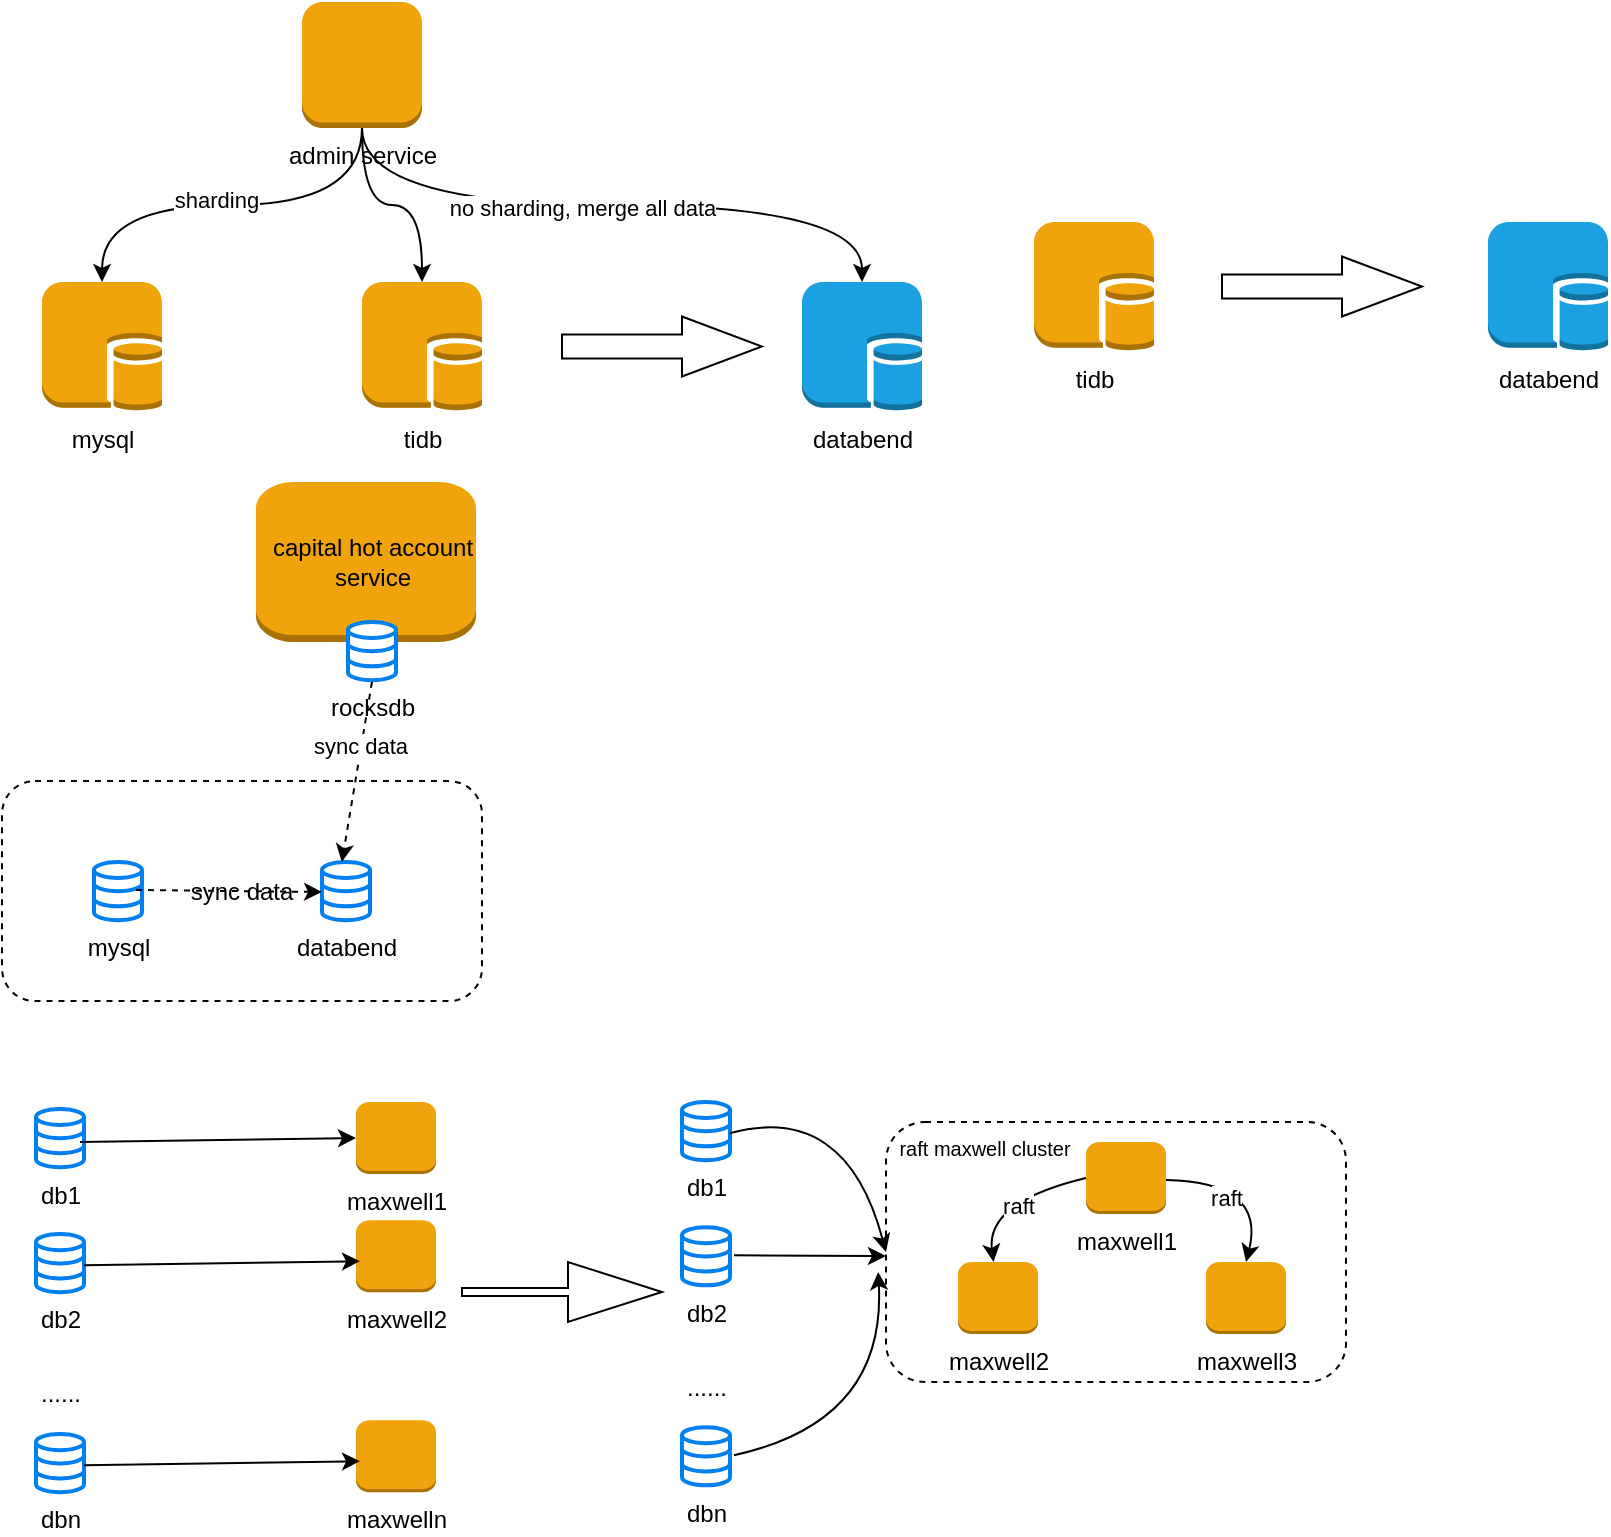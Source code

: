 <mxfile version="22.1.4" type="github">
  <diagram name="第 1 页" id="1BEC1NTxo78naEWhqVpl">
    <mxGraphModel dx="858" dy="509" grid="1" gridSize="10" guides="1" tooltips="1" connect="1" arrows="1" fold="1" page="1" pageScale="1" pageWidth="827" pageHeight="1169" math="0" shadow="0">
      <root>
        <mxCell id="0" />
        <mxCell id="1" parent="0" />
        <mxCell id="iMVuX8X0MwT_ZD3ftQ2W-7" style="edgeStyle=orthogonalEdgeStyle;orthogonalLoop=1;jettySize=auto;html=1;exitX=0.5;exitY=1;exitDx=0;exitDy=0;exitPerimeter=0;curved=1;" edge="1" parent="1" source="iMVuX8X0MwT_ZD3ftQ2W-3" target="iMVuX8X0MwT_ZD3ftQ2W-4">
          <mxGeometry relative="1" as="geometry" />
        </mxCell>
        <mxCell id="iMVuX8X0MwT_ZD3ftQ2W-28" value="sharding" style="edgeLabel;html=1;align=center;verticalAlign=middle;resizable=0;points=[];" vertex="1" connectable="0" parent="iMVuX8X0MwT_ZD3ftQ2W-7">
          <mxGeometry x="0.087" y="-3" relative="1" as="geometry">
            <mxPoint x="1" as="offset" />
          </mxGeometry>
        </mxCell>
        <mxCell id="iMVuX8X0MwT_ZD3ftQ2W-9" style="edgeStyle=orthogonalEdgeStyle;orthogonalLoop=1;jettySize=auto;html=1;exitX=0.5;exitY=1;exitDx=0;exitDy=0;exitPerimeter=0;curved=1;" edge="1" parent="1" source="iMVuX8X0MwT_ZD3ftQ2W-3" target="iMVuX8X0MwT_ZD3ftQ2W-5">
          <mxGeometry relative="1" as="geometry" />
        </mxCell>
        <mxCell id="iMVuX8X0MwT_ZD3ftQ2W-29" value="no sharding, merge all data" style="edgeLabel;html=1;align=center;verticalAlign=middle;resizable=0;points=[];" vertex="1" connectable="0" parent="iMVuX8X0MwT_ZD3ftQ2W-9">
          <mxGeometry x="-0.098" relative="1" as="geometry">
            <mxPoint x="1" y="1" as="offset" />
          </mxGeometry>
        </mxCell>
        <mxCell id="iMVuX8X0MwT_ZD3ftQ2W-3" value="admin service" style="outlineConnect=0;dashed=0;verticalLabelPosition=bottom;verticalAlign=top;align=center;html=1;shape=mxgraph.aws3.instance;fillColor=#f0a30a;fontColor=#000000;strokeColor=#BD7000;" vertex="1" parent="1">
          <mxGeometry x="150" y="20" width="60" height="63" as="geometry" />
        </mxCell>
        <mxCell id="iMVuX8X0MwT_ZD3ftQ2W-4" value="mysql" style="outlineConnect=0;dashed=0;verticalLabelPosition=bottom;verticalAlign=top;align=center;html=1;shape=mxgraph.aws3.db_on_instance;fillColor=#f0a30a;fontColor=#000000;strokeColor=#BD7000;" vertex="1" parent="1">
          <mxGeometry x="20" y="160" width="60" height="64.5" as="geometry" />
        </mxCell>
        <mxCell id="iMVuX8X0MwT_ZD3ftQ2W-5" value="databend" style="outlineConnect=0;dashed=0;verticalLabelPosition=bottom;verticalAlign=top;align=center;html=1;shape=mxgraph.aws3.db_on_instance;fillColor=#1ba1e2;fontColor=#000000;strokeColor=#006EAF;" vertex="1" parent="1">
          <mxGeometry x="400" y="160" width="60" height="64.5" as="geometry" />
        </mxCell>
        <mxCell id="iMVuX8X0MwT_ZD3ftQ2W-6" value="tidb" style="outlineConnect=0;dashed=0;verticalLabelPosition=bottom;verticalAlign=top;align=center;html=1;shape=mxgraph.aws3.db_on_instance;fillColor=#f0a30a;fontColor=#000000;strokeColor=#BD7000;" vertex="1" parent="1">
          <mxGeometry x="180" y="160" width="60" height="64.5" as="geometry" />
        </mxCell>
        <mxCell id="iMVuX8X0MwT_ZD3ftQ2W-8" style="edgeStyle=orthogonalEdgeStyle;orthogonalLoop=1;jettySize=auto;html=1;exitX=0.5;exitY=1;exitDx=0;exitDy=0;exitPerimeter=0;entryX=0.5;entryY=0;entryDx=0;entryDy=0;entryPerimeter=0;curved=1;" edge="1" parent="1" source="iMVuX8X0MwT_ZD3ftQ2W-3" target="iMVuX8X0MwT_ZD3ftQ2W-6">
          <mxGeometry relative="1" as="geometry" />
        </mxCell>
        <mxCell id="iMVuX8X0MwT_ZD3ftQ2W-10" value="" style="html=1;shadow=0;dashed=0;align=center;verticalAlign=middle;shape=mxgraph.arrows2.arrow;dy=0.6;dx=40;notch=0;" vertex="1" parent="1">
          <mxGeometry x="280" y="177.25" width="100" height="30" as="geometry" />
        </mxCell>
        <mxCell id="iMVuX8X0MwT_ZD3ftQ2W-11" value="tidb" style="outlineConnect=0;dashed=0;verticalLabelPosition=bottom;verticalAlign=top;align=center;html=1;shape=mxgraph.aws3.db_on_instance;fillColor=#f0a30a;fontColor=#000000;strokeColor=#BD7000;" vertex="1" parent="1">
          <mxGeometry x="516" y="130" width="60" height="64.5" as="geometry" />
        </mxCell>
        <mxCell id="iMVuX8X0MwT_ZD3ftQ2W-12" value="" style="html=1;shadow=0;dashed=0;align=center;verticalAlign=middle;shape=mxgraph.arrows2.arrow;dy=0.6;dx=40;notch=0;" vertex="1" parent="1">
          <mxGeometry x="610" y="147.25" width="100" height="30" as="geometry" />
        </mxCell>
        <mxCell id="iMVuX8X0MwT_ZD3ftQ2W-13" value="databend" style="outlineConnect=0;dashed=0;verticalLabelPosition=bottom;verticalAlign=top;align=center;html=1;shape=mxgraph.aws3.db_on_instance;fillColor=#1ba1e2;fontColor=#000000;strokeColor=#006EAF;" vertex="1" parent="1">
          <mxGeometry x="743" y="130" width="60" height="64.5" as="geometry" />
        </mxCell>
        <mxCell id="iMVuX8X0MwT_ZD3ftQ2W-18" value="" style="outlineConnect=0;dashed=0;verticalLabelPosition=bottom;verticalAlign=top;align=center;html=1;shape=mxgraph.aws3.instance;fillColor=#f0a30a;fontColor=#000000;strokeColor=#BD7000;" vertex="1" parent="1">
          <mxGeometry x="127" y="260" width="110" height="80" as="geometry" />
        </mxCell>
        <mxCell id="iMVuX8X0MwT_ZD3ftQ2W-20" value="rocksdb" style="html=1;verticalLabelPosition=bottom;align=center;labelBackgroundColor=#ffffff;verticalAlign=top;strokeWidth=2;strokeColor=#0080F0;shadow=0;dashed=0;shape=mxgraph.ios7.icons.data;" vertex="1" parent="1">
          <mxGeometry x="173" y="330" width="24" height="29.1" as="geometry" />
        </mxCell>
        <mxCell id="iMVuX8X0MwT_ZD3ftQ2W-21" value="sync data" style="rounded=1;whiteSpace=wrap;html=1;dashed=1;" vertex="1" parent="1">
          <mxGeometry y="409.55" width="240" height="110" as="geometry" />
        </mxCell>
        <mxCell id="iMVuX8X0MwT_ZD3ftQ2W-22" value="mysql" style="html=1;verticalLabelPosition=bottom;align=center;labelBackgroundColor=#ffffff;verticalAlign=top;strokeWidth=2;strokeColor=#0080F0;shadow=0;dashed=0;shape=mxgraph.ios7.icons.data;" vertex="1" parent="1">
          <mxGeometry x="46" y="450" width="24" height="29.1" as="geometry" />
        </mxCell>
        <mxCell id="iMVuX8X0MwT_ZD3ftQ2W-23" value="databend" style="html=1;verticalLabelPosition=bottom;align=center;labelBackgroundColor=#ffffff;verticalAlign=top;strokeWidth=2;strokeColor=#0080F0;shadow=0;dashed=0;shape=mxgraph.ios7.icons.data;" vertex="1" parent="1">
          <mxGeometry x="160" y="450" width="24" height="29.1" as="geometry" />
        </mxCell>
        <mxCell id="iMVuX8X0MwT_ZD3ftQ2W-24" value="" style="endArrow=classic;html=1;rounded=0;entryX=0;entryY=0.515;entryDx=0;entryDy=0;entryPerimeter=0;exitX=0.875;exitY=0.481;exitDx=0;exitDy=0;exitPerimeter=0;dashed=1;" edge="1" parent="1" source="iMVuX8X0MwT_ZD3ftQ2W-22" target="iMVuX8X0MwT_ZD3ftQ2W-23">
          <mxGeometry width="50" height="50" relative="1" as="geometry">
            <mxPoint x="70" y="470" as="sourcePoint" />
            <mxPoint x="120" y="420" as="targetPoint" />
          </mxGeometry>
        </mxCell>
        <mxCell id="iMVuX8X0MwT_ZD3ftQ2W-25" value="capital hot account &lt;br&gt;service" style="text;html=1;align=center;verticalAlign=middle;resizable=0;points=[];autosize=1;strokeColor=none;fillColor=none;" vertex="1" parent="1">
          <mxGeometry x="125" y="280" width="120" height="40" as="geometry" />
        </mxCell>
        <mxCell id="iMVuX8X0MwT_ZD3ftQ2W-26" value="" style="endArrow=classic;html=1;entryX=0.708;entryY=0.368;entryDx=0;entryDy=0;entryPerimeter=0;dashed=1;curved=1;" edge="1" parent="1" target="iMVuX8X0MwT_ZD3ftQ2W-21">
          <mxGeometry width="50" height="50" relative="1" as="geometry">
            <mxPoint x="185" y="360" as="sourcePoint" />
            <mxPoint x="310" y="340" as="targetPoint" />
          </mxGeometry>
        </mxCell>
        <mxCell id="iMVuX8X0MwT_ZD3ftQ2W-27" value="sync data" style="edgeLabel;html=1;align=center;verticalAlign=middle;resizable=0;points=[];" vertex="1" connectable="0" parent="iMVuX8X0MwT_ZD3ftQ2W-26">
          <mxGeometry x="-0.287" y="-1" relative="1" as="geometry">
            <mxPoint as="offset" />
          </mxGeometry>
        </mxCell>
        <mxCell id="iMVuX8X0MwT_ZD3ftQ2W-30" value="db1" style="html=1;verticalLabelPosition=bottom;align=center;labelBackgroundColor=#ffffff;verticalAlign=top;strokeWidth=2;strokeColor=#0080F0;shadow=0;dashed=0;shape=mxgraph.ios7.icons.data;" vertex="1" parent="1">
          <mxGeometry x="17" y="573.48" width="24" height="29.1" as="geometry" />
        </mxCell>
        <mxCell id="iMVuX8X0MwT_ZD3ftQ2W-31" value="db2" style="html=1;verticalLabelPosition=bottom;align=center;labelBackgroundColor=#ffffff;verticalAlign=top;strokeWidth=2;strokeColor=#0080F0;shadow=0;dashed=0;shape=mxgraph.ios7.icons.data;" vertex="1" parent="1">
          <mxGeometry x="17" y="636.05" width="24" height="29.1" as="geometry" />
        </mxCell>
        <mxCell id="iMVuX8X0MwT_ZD3ftQ2W-32" value="dbn" style="html=1;verticalLabelPosition=bottom;align=center;labelBackgroundColor=#ffffff;verticalAlign=top;strokeWidth=2;strokeColor=#0080F0;shadow=0;dashed=0;shape=mxgraph.ios7.icons.data;" vertex="1" parent="1">
          <mxGeometry x="17" y="736.05" width="24" height="29.1" as="geometry" />
        </mxCell>
        <mxCell id="iMVuX8X0MwT_ZD3ftQ2W-33" value="......" style="text;html=1;align=center;verticalAlign=middle;resizable=0;points=[];autosize=1;strokeColor=none;fillColor=none;" vertex="1" parent="1">
          <mxGeometry x="9" y="701.05" width="40" height="30" as="geometry" />
        </mxCell>
        <mxCell id="iMVuX8X0MwT_ZD3ftQ2W-34" value="maxwell1" style="outlineConnect=0;dashed=0;verticalLabelPosition=bottom;verticalAlign=top;align=center;html=1;shape=mxgraph.aws3.instance;fillColor=#f0a30a;fontColor=#000000;strokeColor=#BD7000;" vertex="1" parent="1">
          <mxGeometry x="177" y="570" width="40" height="36.05" as="geometry" />
        </mxCell>
        <mxCell id="iMVuX8X0MwT_ZD3ftQ2W-35" value="maxwell2" style="outlineConnect=0;dashed=0;verticalLabelPosition=bottom;verticalAlign=top;align=center;html=1;shape=mxgraph.aws3.instance;fillColor=#f0a30a;fontColor=#000000;strokeColor=#BD7000;" vertex="1" parent="1">
          <mxGeometry x="177" y="629.1" width="40" height="36.05" as="geometry" />
        </mxCell>
        <mxCell id="iMVuX8X0MwT_ZD3ftQ2W-36" value="maxwelln" style="outlineConnect=0;dashed=0;verticalLabelPosition=bottom;verticalAlign=top;align=center;html=1;shape=mxgraph.aws3.instance;fillColor=#f0a30a;fontColor=#000000;strokeColor=#BD7000;" vertex="1" parent="1">
          <mxGeometry x="177" y="729.1" width="40" height="36.05" as="geometry" />
        </mxCell>
        <mxCell id="iMVuX8X0MwT_ZD3ftQ2W-38" value="" style="endArrow=classic;html=1;rounded=0;exitX=0.917;exitY=0.569;exitDx=0;exitDy=0;exitPerimeter=0;entryX=0;entryY=0.5;entryDx=0;entryDy=0;entryPerimeter=0;" edge="1" parent="1" source="iMVuX8X0MwT_ZD3ftQ2W-30" target="iMVuX8X0MwT_ZD3ftQ2W-34">
          <mxGeometry width="50" height="50" relative="1" as="geometry">
            <mxPoint x="117" y="576.05" as="sourcePoint" />
            <mxPoint x="167" y="526.05" as="targetPoint" />
          </mxGeometry>
        </mxCell>
        <mxCell id="iMVuX8X0MwT_ZD3ftQ2W-39" value="" style="endArrow=classic;html=1;rounded=0;exitX=0.917;exitY=0.569;exitDx=0;exitDy=0;exitPerimeter=0;entryX=0;entryY=0.5;entryDx=0;entryDy=0;entryPerimeter=0;" edge="1" parent="1">
          <mxGeometry width="50" height="50" relative="1" as="geometry">
            <mxPoint x="41" y="651.6" as="sourcePoint" />
            <mxPoint x="179" y="649.6" as="targetPoint" />
          </mxGeometry>
        </mxCell>
        <mxCell id="iMVuX8X0MwT_ZD3ftQ2W-40" value="" style="endArrow=classic;html=1;rounded=0;exitX=0.917;exitY=0.569;exitDx=0;exitDy=0;exitPerimeter=0;entryX=0;entryY=0.5;entryDx=0;entryDy=0;entryPerimeter=0;" edge="1" parent="1">
          <mxGeometry width="50" height="50" relative="1" as="geometry">
            <mxPoint x="41" y="751.6" as="sourcePoint" />
            <mxPoint x="179" y="749.6" as="targetPoint" />
          </mxGeometry>
        </mxCell>
        <mxCell id="iMVuX8X0MwT_ZD3ftQ2W-41" value="db1" style="html=1;verticalLabelPosition=bottom;align=center;labelBackgroundColor=#ffffff;verticalAlign=top;strokeWidth=2;strokeColor=#0080F0;shadow=0;dashed=0;shape=mxgraph.ios7.icons.data;" vertex="1" parent="1">
          <mxGeometry x="340" y="570" width="24" height="29.1" as="geometry" />
        </mxCell>
        <mxCell id="iMVuX8X0MwT_ZD3ftQ2W-42" value="db2" style="html=1;verticalLabelPosition=bottom;align=center;labelBackgroundColor=#ffffff;verticalAlign=top;strokeWidth=2;strokeColor=#0080F0;shadow=0;dashed=0;shape=mxgraph.ios7.icons.data;" vertex="1" parent="1">
          <mxGeometry x="340" y="632.57" width="24" height="29.1" as="geometry" />
        </mxCell>
        <mxCell id="iMVuX8X0MwT_ZD3ftQ2W-43" value="dbn" style="html=1;verticalLabelPosition=bottom;align=center;labelBackgroundColor=#ffffff;verticalAlign=top;strokeWidth=2;strokeColor=#0080F0;shadow=0;dashed=0;shape=mxgraph.ios7.icons.data;" vertex="1" parent="1">
          <mxGeometry x="340" y="732.57" width="24" height="29.1" as="geometry" />
        </mxCell>
        <mxCell id="iMVuX8X0MwT_ZD3ftQ2W-44" value="......" style="text;html=1;align=center;verticalAlign=middle;resizable=0;points=[];autosize=1;strokeColor=none;fillColor=none;" vertex="1" parent="1">
          <mxGeometry x="332" y="697.57" width="40" height="30" as="geometry" />
        </mxCell>
        <mxCell id="iMVuX8X0MwT_ZD3ftQ2W-45" value="" style="rounded=1;whiteSpace=wrap;html=1;dashed=1;" vertex="1" parent="1">
          <mxGeometry x="442" y="580" width="230" height="130" as="geometry" />
        </mxCell>
        <mxCell id="iMVuX8X0MwT_ZD3ftQ2W-46" value="maxwell1" style="outlineConnect=0;dashed=0;verticalLabelPosition=bottom;verticalAlign=top;align=center;html=1;shape=mxgraph.aws3.instance;fillColor=#f0a30a;fontColor=#000000;strokeColor=#BD7000;" vertex="1" parent="1">
          <mxGeometry x="542" y="590" width="40" height="36.05" as="geometry" />
        </mxCell>
        <mxCell id="iMVuX8X0MwT_ZD3ftQ2W-47" value="maxwell2" style="outlineConnect=0;dashed=0;verticalLabelPosition=bottom;verticalAlign=top;align=center;html=1;shape=mxgraph.aws3.instance;fillColor=#f0a30a;fontColor=#000000;strokeColor=#BD7000;" vertex="1" parent="1">
          <mxGeometry x="478" y="650" width="40" height="36.05" as="geometry" />
        </mxCell>
        <mxCell id="iMVuX8X0MwT_ZD3ftQ2W-48" value="maxwell3" style="outlineConnect=0;dashed=0;verticalLabelPosition=bottom;verticalAlign=top;align=center;html=1;shape=mxgraph.aws3.instance;fillColor=#f0a30a;fontColor=#000000;strokeColor=#BD7000;" vertex="1" parent="1">
          <mxGeometry x="602" y="650" width="40" height="36.05" as="geometry" />
        </mxCell>
        <mxCell id="iMVuX8X0MwT_ZD3ftQ2W-50" value="" style="endArrow=classic;html=1;exitX=0;exitY=0.5;exitDx=0;exitDy=0;exitPerimeter=0;curved=1;" edge="1" parent="1" source="iMVuX8X0MwT_ZD3ftQ2W-46" target="iMVuX8X0MwT_ZD3ftQ2W-47">
          <mxGeometry width="50" height="50" relative="1" as="geometry">
            <mxPoint x="478" y="542" as="sourcePoint" />
            <mxPoint x="616" y="540" as="targetPoint" />
            <Array as="points">
              <mxPoint x="492" y="620" />
            </Array>
          </mxGeometry>
        </mxCell>
        <mxCell id="iMVuX8X0MwT_ZD3ftQ2W-53" value="raft" style="edgeLabel;html=1;align=center;verticalAlign=middle;resizable=0;points=[];" vertex="1" connectable="0" parent="iMVuX8X0MwT_ZD3ftQ2W-50">
          <mxGeometry x="-0.116" y="5" relative="1" as="geometry">
            <mxPoint as="offset" />
          </mxGeometry>
        </mxCell>
        <mxCell id="iMVuX8X0MwT_ZD3ftQ2W-52" value="" style="endArrow=classic;html=1;exitX=0.917;exitY=0.569;exitDx=0;exitDy=0;exitPerimeter=0;entryX=0.5;entryY=0;entryDx=0;entryDy=0;entryPerimeter=0;curved=1;" edge="1" parent="1" target="iMVuX8X0MwT_ZD3ftQ2W-48">
          <mxGeometry width="50" height="50" relative="1" as="geometry">
            <mxPoint x="582" y="609.03" as="sourcePoint" />
            <mxPoint x="720" y="607.03" as="targetPoint" />
            <Array as="points">
              <mxPoint x="632" y="610" />
            </Array>
          </mxGeometry>
        </mxCell>
        <mxCell id="iMVuX8X0MwT_ZD3ftQ2W-54" value="raft" style="edgeLabel;html=1;align=center;verticalAlign=middle;resizable=0;points=[];" vertex="1" connectable="0" parent="iMVuX8X0MwT_ZD3ftQ2W-52">
          <mxGeometry x="-0.339" y="-8" relative="1" as="geometry">
            <mxPoint as="offset" />
          </mxGeometry>
        </mxCell>
        <mxCell id="iMVuX8X0MwT_ZD3ftQ2W-55" value="" style="endArrow=classic;html=1;exitX=0.917;exitY=0.569;exitDx=0;exitDy=0;exitPerimeter=0;entryX=0;entryY=0.5;entryDx=0;entryDy=0;curved=1;" edge="1" parent="1" target="iMVuX8X0MwT_ZD3ftQ2W-45">
          <mxGeometry width="50" height="50" relative="1" as="geometry">
            <mxPoint x="364" y="585.55" as="sourcePoint" />
            <mxPoint x="502" y="583.55" as="targetPoint" />
            <Array as="points">
              <mxPoint x="422" y="570" />
            </Array>
          </mxGeometry>
        </mxCell>
        <mxCell id="iMVuX8X0MwT_ZD3ftQ2W-56" value="" style="endArrow=classic;html=1;rounded=0;exitX=0.917;exitY=0.569;exitDx=0;exitDy=0;exitPerimeter=0;" edge="1" parent="1">
          <mxGeometry width="50" height="50" relative="1" as="geometry">
            <mxPoint x="366" y="646.62" as="sourcePoint" />
            <mxPoint x="442" y="647" as="targetPoint" />
          </mxGeometry>
        </mxCell>
        <mxCell id="iMVuX8X0MwT_ZD3ftQ2W-57" value="" style="endArrow=classic;html=1;exitX=0.917;exitY=0.569;exitDx=0;exitDy=0;exitPerimeter=0;entryX=-0.017;entryY=0.577;entryDx=0;entryDy=0;entryPerimeter=0;curved=1;" edge="1" parent="1" target="iMVuX8X0MwT_ZD3ftQ2W-45">
          <mxGeometry width="50" height="50" relative="1" as="geometry">
            <mxPoint x="366" y="746.62" as="sourcePoint" />
            <mxPoint x="442" y="747" as="targetPoint" />
            <Array as="points">
              <mxPoint x="442" y="730" />
            </Array>
          </mxGeometry>
        </mxCell>
        <mxCell id="iMVuX8X0MwT_ZD3ftQ2W-58" value="" style="html=1;shadow=0;dashed=0;align=center;verticalAlign=middle;shape=mxgraph.arrows2.arrow;dy=0.87;dx=47;notch=0;" vertex="1" parent="1">
          <mxGeometry x="230" y="650" width="100" height="30" as="geometry" />
        </mxCell>
        <mxCell id="iMVuX8X0MwT_ZD3ftQ2W-59" value="raft maxwell cluster" style="text;html=1;align=center;verticalAlign=middle;resizable=0;points=[];autosize=1;strokeColor=none;fillColor=none;fontSize=10;" vertex="1" parent="1">
          <mxGeometry x="436" y="577.58" width="110" height="30" as="geometry" />
        </mxCell>
      </root>
    </mxGraphModel>
  </diagram>
</mxfile>
